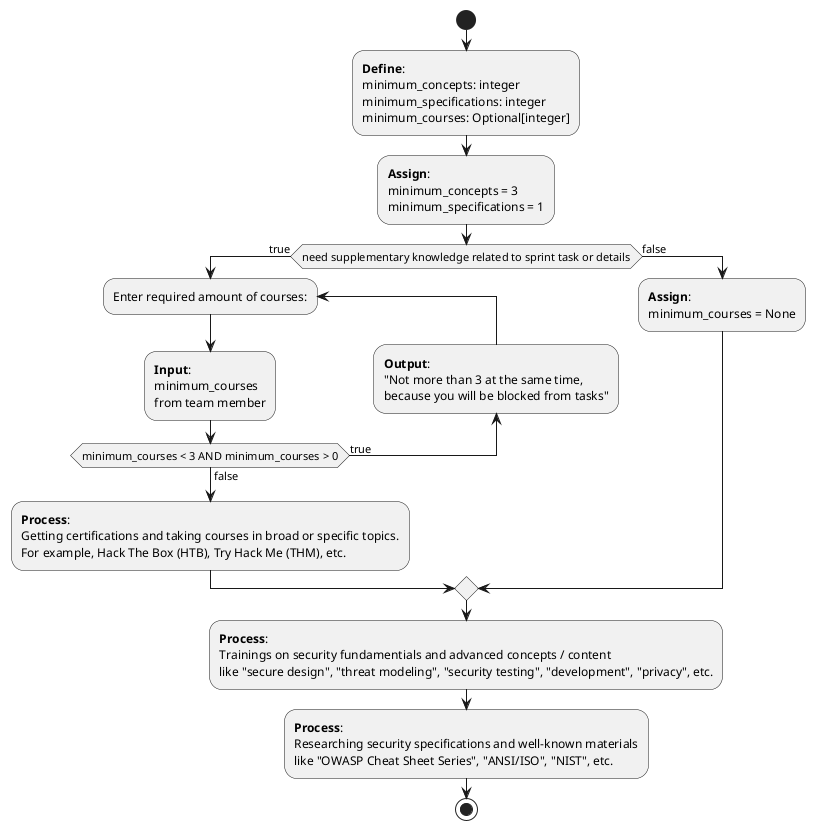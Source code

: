 @startuml
start
'N amount per year, so it is not required to be at every sprint
'employees must attend N classes per year - minimum training frequency

:**Define**:
minimum_concepts: integer
minimum_specifications: integer
minimum_courses: Optional[integer];

:**Assign**:
minimum_concepts = 3
minimum_specifications = 1;

if (need supplementary knowledge related to sprint task or details) then (true)
    repeat :Enter required amount of courses:
    :**Input**:
    minimum_courses
    from team member;
    backward :**Output**:
    "Not more than 3 at the same time,
    because you will be blocked from tasks";
    repeat while (minimum_courses < 3 AND minimum_courses > 0) is (true) not (false)
    :**Process**:
    Getting certifications and taking courses in broad or specific topics.
    For example, Hack The Box (HTB), Try Hack Me (THM), etc.;
else (false)
    :**Assign**:
    minimum_courses = None;
endif

:**Process**:
Trainings on security fundamentials and advanced concepts / content
like "secure design", "threat modeling", "security testing", "development", "privacy", etc.;

:**Process**:
Researching security specifications and well-known materials
like "OWASP Cheat Sheet Series", "ANSI/ISO", "NIST", etc.;

'training criteria - if complete and verified everything so 100
' some raiting system for personal only (not for comparison, becase it is pointless to compare between employees such metric)
' some rewards and achivements system like progress and motivation to be more secure
' and checking how this traning really affect on product that they develop
' is it really becomes more secure so traning really affects or something not effective in trainings

' also presentations and conferences between employees and attending some conference and making presentations;
stop
@enduml
